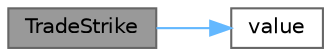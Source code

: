 digraph "TradeStrike"
{
 // INTERACTIVE_SVG=YES
 // LATEX_PDF_SIZE
  bgcolor="transparent";
  edge [fontname=Helvetica,fontsize=10,labelfontname=Helvetica,labelfontsize=10];
  node [fontname=Helvetica,fontsize=10,shape=box,height=0.2,width=0.4];
  rankdir="LR";
  Node1 [label="TradeStrike",height=0.2,width=0.4,color="gray40", fillcolor="grey60", style="filled", fontcolor="black",tooltip=" "];
  Node1 -> Node2 [color="steelblue1",style="solid"];
  Node2 [label="value",height=0.2,width=0.4,color="grey40", fillcolor="white", style="filled",URL="$classore_1_1data_1_1_trade_strike.html#ab0070e2cd9d998541431e9aba2e5583b",tooltip=" "];
}
